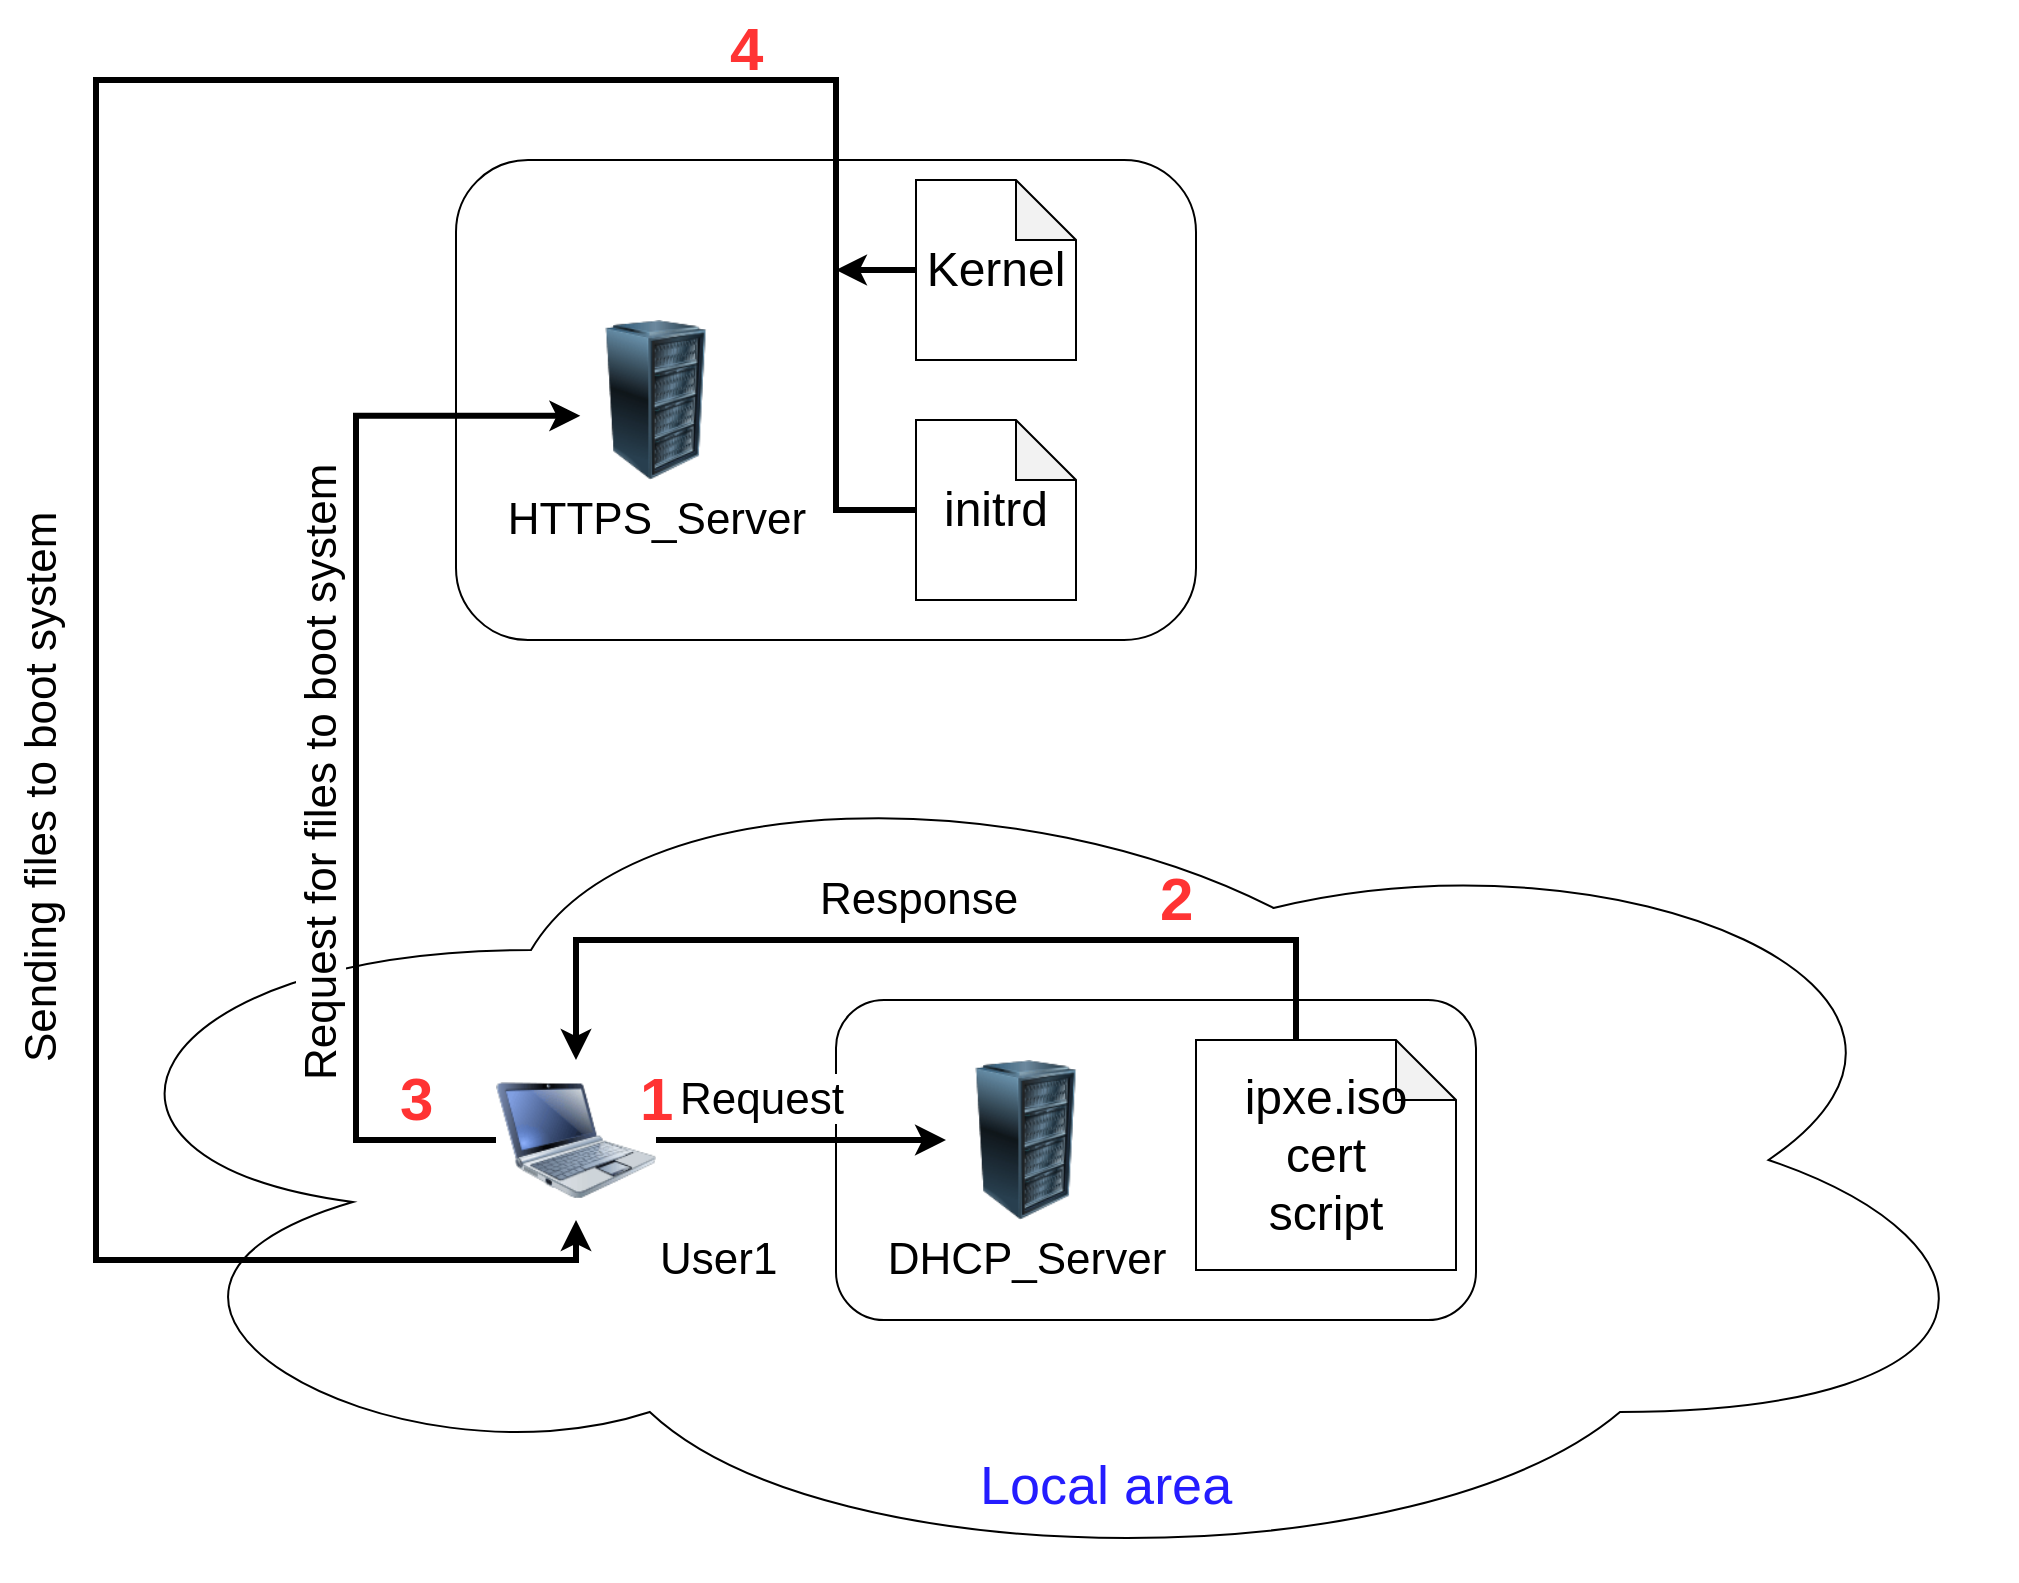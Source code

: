 <mxfile version="22.1.17" type="github">
  <diagram name="Page-1" id="822b0af5-4adb-64df-f703-e8dfc1f81529">
    <mxGraphModel dx="1149" dy="825" grid="1" gridSize="10" guides="1" tooltips="1" connect="1" arrows="1" fold="1" page="1" pageScale="1" pageWidth="1100" pageHeight="850" background="none" math="0" shadow="0">
      <root>
        <mxCell id="0" />
        <mxCell id="1" parent="0" />
        <mxCell id="b_11IC9qF9NP8ymyOty5-10" value="" style="rounded=1;whiteSpace=wrap;html=1;" vertex="1" parent="1">
          <mxGeometry x="290" y="100" width="370" height="240" as="geometry" />
        </mxCell>
        <mxCell id="b_11IC9qF9NP8ymyOty5-5" value="" style="ellipse;shape=cloud;whiteSpace=wrap;html=1;" vertex="1" parent="1">
          <mxGeometry x="80" y="390" width="990" height="420" as="geometry" />
        </mxCell>
        <mxCell id="b_11IC9qF9NP8ymyOty5-1" value="User1" style="image;html=1;labelBackgroundColor=#ffffff;image=img/lib/clip_art/computers/Netbook_128x128.png;rounded=1;shadow=0;comic=0;strokeColor=#000000;strokeWidth=2;fillColor=#FFFFFF;fontSize=22;fontColor=#000000;labelPosition=right;verticalLabelPosition=bottom;align=left;verticalAlign=top;" vertex="1" parent="1">
          <mxGeometry x="310" y="550" width="80" height="80" as="geometry" />
        </mxCell>
        <mxCell id="b_11IC9qF9NP8ymyOty5-2" value="&lt;font style=&quot;font-size: 22px;&quot;&gt;HTTPS_Server&lt;/font&gt;" style="image;html=1;image=img/lib/clip_art/computers/Server_Rack_128x128.png" vertex="1" parent="1">
          <mxGeometry x="350" y="180" width="80" height="80" as="geometry" />
        </mxCell>
        <mxCell id="b_11IC9qF9NP8ymyOty5-6" value="&lt;span style=&quot;font-family: Helvetica; font-style: normal; font-variant-ligatures: normal; font-variant-caps: normal; font-weight: 400; letter-spacing: normal; orphans: 2; text-align: center; text-indent: 0px; text-transform: none; widows: 2; word-spacing: 0px; -webkit-text-stroke-width: 0px; background-color: rgb(255, 255, 255); text-decoration-thickness: initial; text-decoration-style: initial; text-decoration-color: initial; float: none; display: inline !important;&quot;&gt;&lt;font style=&quot;font-size: 27px;&quot; color=&quot;#241cff&quot;&gt;Local area&lt;/font&gt;&lt;/span&gt;" style="text;whiteSpace=wrap;html=1;" vertex="1" parent="1">
          <mxGeometry x="550" y="740" width="180" height="50" as="geometry" />
        </mxCell>
        <mxCell id="b_11IC9qF9NP8ymyOty5-12" value="" style="rounded=1;whiteSpace=wrap;html=1;" vertex="1" parent="1">
          <mxGeometry x="480" y="520" width="320" height="160" as="geometry" />
        </mxCell>
        <mxCell id="b_11IC9qF9NP8ymyOty5-21" style="edgeStyle=orthogonalEdgeStyle;rounded=0;orthogonalLoop=1;jettySize=auto;html=1;exitX=0;exitY=0.5;exitDx=0;exitDy=0;exitPerimeter=0;strokeWidth=3;" edge="1" parent="1" source="b_11IC9qF9NP8ymyOty5-7">
          <mxGeometry relative="1" as="geometry">
            <mxPoint x="480.0" y="155" as="targetPoint" />
          </mxGeometry>
        </mxCell>
        <mxCell id="b_11IC9qF9NP8ymyOty5-7" value="&lt;font style=&quot;font-size: 24px;&quot;&gt;Kernel&lt;/font&gt;" style="shape=note;whiteSpace=wrap;html=1;backgroundOutline=1;darkOpacity=0.05;" vertex="1" parent="1">
          <mxGeometry x="520" y="110" width="80" height="90" as="geometry" />
        </mxCell>
        <mxCell id="b_11IC9qF9NP8ymyOty5-20" style="edgeStyle=orthogonalEdgeStyle;rounded=0;orthogonalLoop=1;jettySize=auto;html=1;strokeWidth=3;" edge="1" parent="1" source="b_11IC9qF9NP8ymyOty5-8" target="b_11IC9qF9NP8ymyOty5-1">
          <mxGeometry relative="1" as="geometry">
            <Array as="points">
              <mxPoint x="480" y="275" />
              <mxPoint x="480" y="60" />
              <mxPoint x="110" y="60" />
              <mxPoint x="110" y="650" />
              <mxPoint x="350" y="650" />
            </Array>
          </mxGeometry>
        </mxCell>
        <mxCell id="b_11IC9qF9NP8ymyOty5-8" value="&lt;font style=&quot;font-size: 24px;&quot;&gt;initrd&lt;/font&gt;" style="shape=note;whiteSpace=wrap;html=1;backgroundOutline=1;darkOpacity=0.05;" vertex="1" parent="1">
          <mxGeometry x="520" y="230" width="80" height="90" as="geometry" />
        </mxCell>
        <mxCell id="b_11IC9qF9NP8ymyOty5-15" style="edgeStyle=orthogonalEdgeStyle;rounded=0;orthogonalLoop=1;jettySize=auto;html=1;exitX=0;exitY=0;exitDx=50;exitDy=0;exitPerimeter=0;entryX=0.5;entryY=0;entryDx=0;entryDy=0;strokeWidth=3;" edge="1" parent="1" source="b_11IC9qF9NP8ymyOty5-11" target="b_11IC9qF9NP8ymyOty5-1">
          <mxGeometry relative="1" as="geometry">
            <Array as="points">
              <mxPoint x="710" y="490" />
              <mxPoint x="350" y="490" />
            </Array>
          </mxGeometry>
        </mxCell>
        <mxCell id="b_11IC9qF9NP8ymyOty5-11" value="&lt;font style=&quot;font-size: 24px;&quot;&gt;ipxe.iso&lt;br&gt;cert&lt;br&gt;script&lt;br&gt;&lt;/font&gt;" style="shape=note;whiteSpace=wrap;html=1;backgroundOutline=1;darkOpacity=0.05;" vertex="1" parent="1">
          <mxGeometry x="660" y="540" width="130" height="115" as="geometry" />
        </mxCell>
        <mxCell id="b_11IC9qF9NP8ymyOty5-4" value="&lt;font style=&quot;font-size: 22px;&quot;&gt;DHCP_Server&lt;br&gt;&lt;/font&gt;" style="image;html=1;image=img/lib/clip_art/computers/Server_Rack_128x128.png" vertex="1" parent="1">
          <mxGeometry x="535" y="550" width="80" height="80" as="geometry" />
        </mxCell>
        <mxCell id="b_11IC9qF9NP8ymyOty5-13" style="edgeStyle=orthogonalEdgeStyle;rounded=0;orthogonalLoop=1;jettySize=auto;html=1;strokeWidth=3;" edge="1" parent="1" source="b_11IC9qF9NP8ymyOty5-1" target="b_11IC9qF9NP8ymyOty5-4">
          <mxGeometry relative="1" as="geometry" />
        </mxCell>
        <mxCell id="b_11IC9qF9NP8ymyOty5-16" value="&lt;div style=&quot;text-align: center;&quot;&gt;&lt;span style=&quot;font-size: 22px; background-color: rgb(255, 255, 255);&quot;&gt;Request&lt;/span&gt;&lt;/div&gt;" style="text;whiteSpace=wrap;html=1;" vertex="1" parent="1">
          <mxGeometry x="400" y="550" width="80" height="40" as="geometry" />
        </mxCell>
        <mxCell id="b_11IC9qF9NP8ymyOty5-17" value="&lt;div style=&quot;text-align: center;&quot;&gt;&lt;span style=&quot;font-size: 22px; background-color: rgb(255, 255, 255);&quot;&gt;Response&lt;/span&gt;&lt;/div&gt;" style="text;whiteSpace=wrap;html=1;" vertex="1" parent="1">
          <mxGeometry x="470" y="450" width="80" height="40" as="geometry" />
        </mxCell>
        <mxCell id="b_11IC9qF9NP8ymyOty5-18" style="edgeStyle=orthogonalEdgeStyle;rounded=0;orthogonalLoop=1;jettySize=auto;html=1;entryX=0.027;entryY=0.599;entryDx=0;entryDy=0;entryPerimeter=0;strokeWidth=3;" edge="1" parent="1" source="b_11IC9qF9NP8ymyOty5-1" target="b_11IC9qF9NP8ymyOty5-2">
          <mxGeometry relative="1" as="geometry">
            <Array as="points">
              <mxPoint x="240" y="590" />
              <mxPoint x="240" y="228" />
            </Array>
          </mxGeometry>
        </mxCell>
        <mxCell id="b_11IC9qF9NP8ymyOty5-19" value="&lt;div style=&quot;text-align: center;&quot;&gt;&lt;span style=&quot;font-size: 22px; background-color: rgb(255, 255, 255);&quot;&gt;Request for files to boot system&lt;/span&gt;&lt;/div&gt;" style="text;whiteSpace=wrap;html=1;rotation=-90;" vertex="1" parent="1">
          <mxGeometry x="20" y="340" width="405" height="40" as="geometry" />
        </mxCell>
        <mxCell id="b_11IC9qF9NP8ymyOty5-22" value="&lt;div style=&quot;text-align: center;&quot;&gt;&lt;span style=&quot;font-size: 22px; background-color: rgb(255, 255, 255);&quot;&gt;Sending files to boot system&lt;/span&gt;&lt;/div&gt;" style="text;whiteSpace=wrap;html=1;rotation=-90;" vertex="1" parent="1">
          <mxGeometry x="-152.5" y="297.5" width="470" height="40" as="geometry" />
        </mxCell>
        <mxCell id="b_11IC9qF9NP8ymyOty5-23" value="&lt;span style=&quot;font-family: Helvetica; font-style: normal; font-variant-ligatures: normal; font-variant-caps: normal; letter-spacing: normal; orphans: 2; text-align: center; text-indent: 0px; text-transform: none; widows: 2; word-spacing: 0px; -webkit-text-stroke-width: 0px; background-color: rgb(255, 255, 255); text-decoration-thickness: initial; text-decoration-style: initial; text-decoration-color: initial; float: none; display: inline !important;&quot;&gt;&lt;b style=&quot;&quot;&gt;&lt;font style=&quot;font-size: 30px;&quot;&gt;1&lt;/font&gt;&lt;/b&gt;&lt;/span&gt;" style="text;whiteSpace=wrap;html=1;fontColor=#FF3333;" vertex="1" parent="1">
          <mxGeometry x="380" y="545" width="30" height="50" as="geometry" />
        </mxCell>
        <mxCell id="b_11IC9qF9NP8ymyOty5-24" value="&lt;span style=&quot;font-family: Helvetica; font-style: normal; font-variant-ligatures: normal; font-variant-caps: normal; letter-spacing: normal; orphans: 2; text-align: center; text-indent: 0px; text-transform: none; widows: 2; word-spacing: 0px; -webkit-text-stroke-width: 0px; background-color: rgb(255, 255, 255); text-decoration-thickness: initial; text-decoration-style: initial; text-decoration-color: initial; float: none; display: inline !important;&quot;&gt;&lt;b style=&quot;&quot;&gt;&lt;font style=&quot;font-size: 30px;&quot;&gt;2&lt;/font&gt;&lt;/b&gt;&lt;/span&gt;" style="text;whiteSpace=wrap;html=1;fontColor=#FF3333;" vertex="1" parent="1">
          <mxGeometry x="640" y="445" width="30" height="50" as="geometry" />
        </mxCell>
        <mxCell id="b_11IC9qF9NP8ymyOty5-25" value="&lt;span style=&quot;font-family: Helvetica; font-style: normal; font-variant-ligatures: normal; font-variant-caps: normal; letter-spacing: normal; orphans: 2; text-align: center; text-indent: 0px; text-transform: none; widows: 2; word-spacing: 0px; -webkit-text-stroke-width: 0px; background-color: rgb(255, 255, 255); text-decoration-thickness: initial; text-decoration-style: initial; text-decoration-color: initial; float: none; display: inline !important;&quot;&gt;&lt;b style=&quot;&quot;&gt;&lt;font style=&quot;font-size: 30px;&quot;&gt;3&lt;/font&gt;&lt;/b&gt;&lt;/span&gt;" style="text;whiteSpace=wrap;html=1;fontColor=#FF3333;" vertex="1" parent="1">
          <mxGeometry x="260" y="545" width="30" height="50" as="geometry" />
        </mxCell>
        <mxCell id="b_11IC9qF9NP8ymyOty5-26" value="&lt;span style=&quot;font-family: Helvetica; font-style: normal; font-variant-ligatures: normal; font-variant-caps: normal; letter-spacing: normal; orphans: 2; text-align: center; text-indent: 0px; text-transform: none; widows: 2; word-spacing: 0px; -webkit-text-stroke-width: 0px; background-color: rgb(255, 255, 255); text-decoration-thickness: initial; text-decoration-style: initial; text-decoration-color: initial; float: none; display: inline !important;&quot;&gt;&lt;b style=&quot;&quot;&gt;&lt;font style=&quot;font-size: 30px;&quot;&gt;4&lt;/font&gt;&lt;/b&gt;&lt;/span&gt;" style="text;whiteSpace=wrap;html=1;fontColor=#FF3333;" vertex="1" parent="1">
          <mxGeometry x="425" y="20" width="30" height="50" as="geometry" />
        </mxCell>
      </root>
    </mxGraphModel>
  </diagram>
</mxfile>
